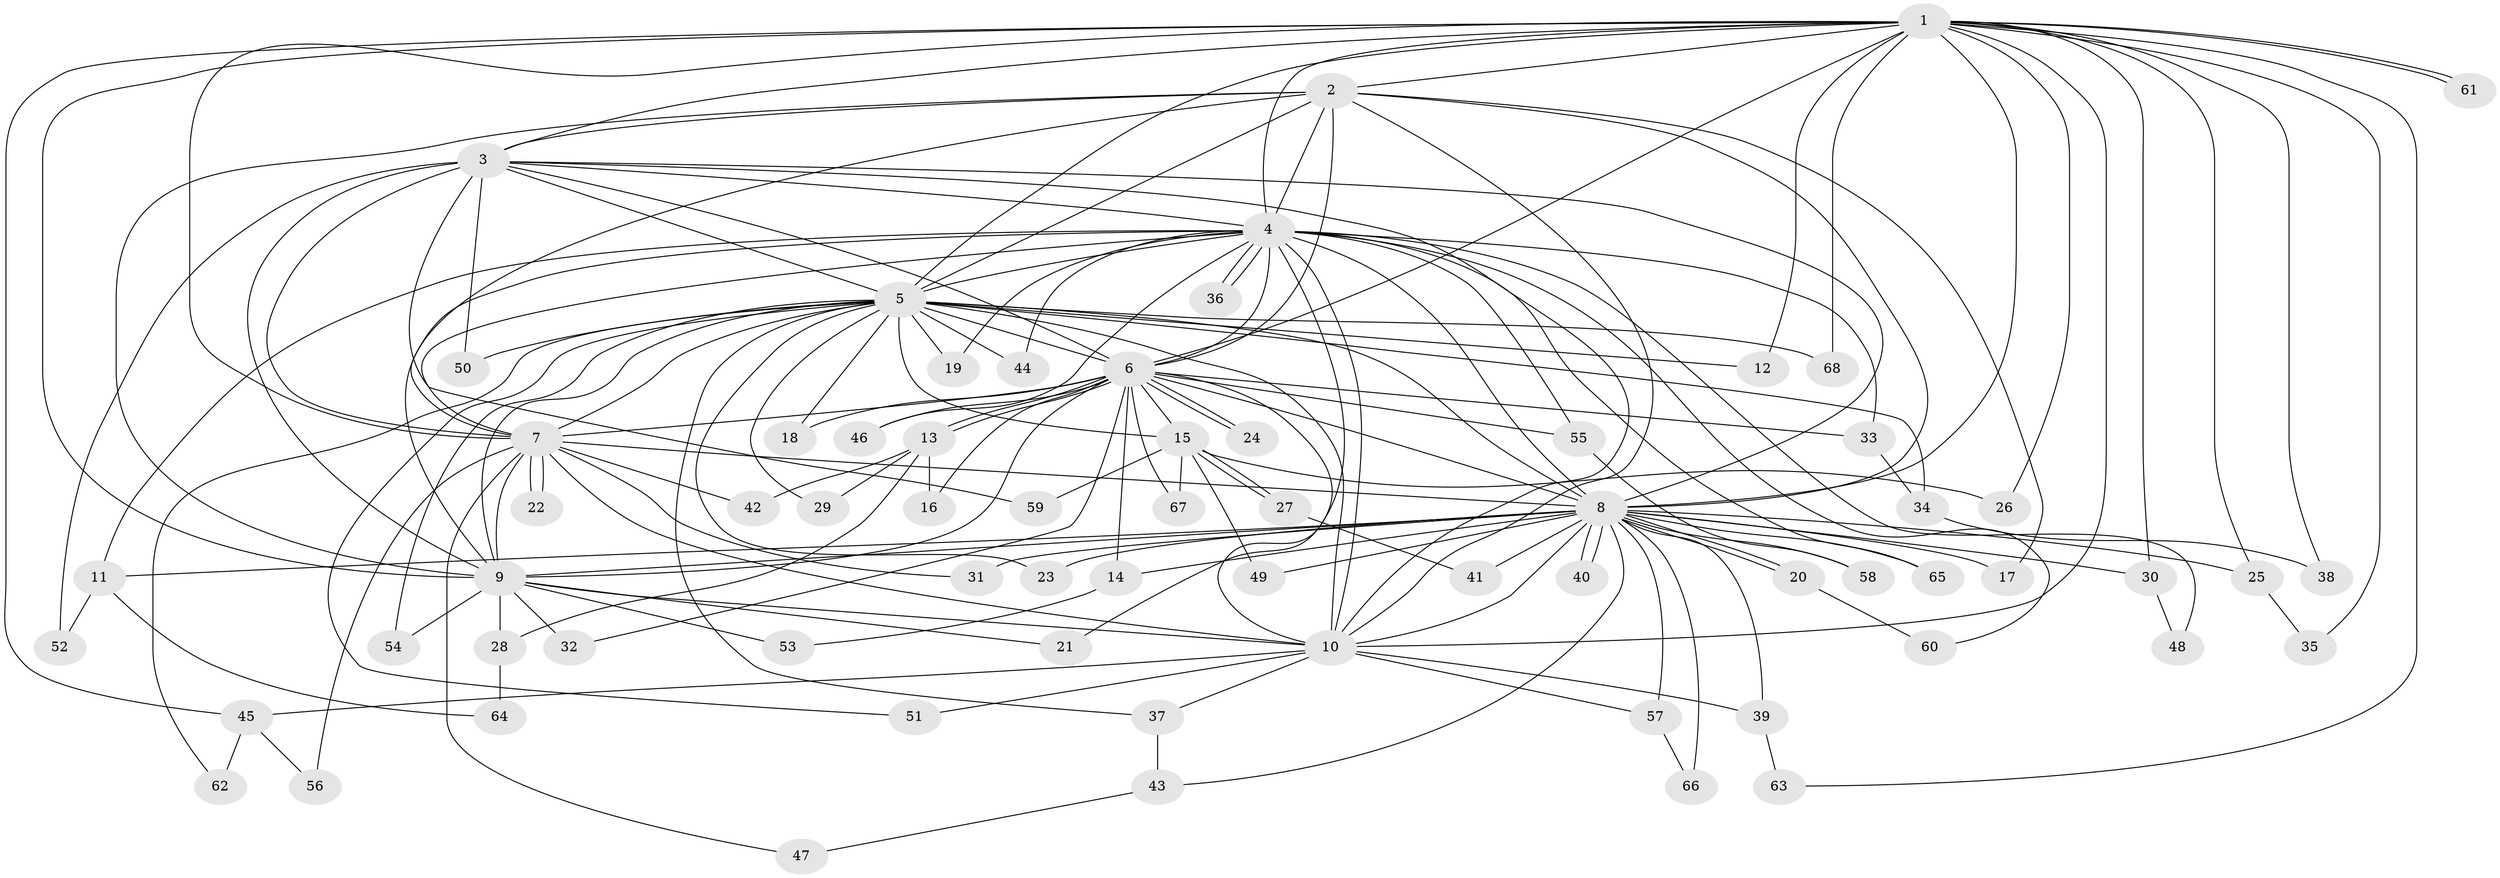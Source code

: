// coarse degree distribution, {12: 0.029411764705882353, 18: 0.029411764705882353, 8: 0.029411764705882353, 15: 0.029411764705882353, 13: 0.029411764705882353, 20: 0.029411764705882353, 9: 0.029411764705882353, 10: 0.029411764705882353, 5: 0.029411764705882353, 3: 0.20588235294117646, 2: 0.38235294117647056, 1: 0.14705882352941177}
// Generated by graph-tools (version 1.1) at 2025/49/03/04/25 22:49:35]
// undirected, 68 vertices, 161 edges
graph export_dot {
  node [color=gray90,style=filled];
  1;
  2;
  3;
  4;
  5;
  6;
  7;
  8;
  9;
  10;
  11;
  12;
  13;
  14;
  15;
  16;
  17;
  18;
  19;
  20;
  21;
  22;
  23;
  24;
  25;
  26;
  27;
  28;
  29;
  30;
  31;
  32;
  33;
  34;
  35;
  36;
  37;
  38;
  39;
  40;
  41;
  42;
  43;
  44;
  45;
  46;
  47;
  48;
  49;
  50;
  51;
  52;
  53;
  54;
  55;
  56;
  57;
  58;
  59;
  60;
  61;
  62;
  63;
  64;
  65;
  66;
  67;
  68;
  1 -- 2;
  1 -- 3;
  1 -- 4;
  1 -- 5;
  1 -- 6;
  1 -- 7;
  1 -- 8;
  1 -- 9;
  1 -- 10;
  1 -- 12;
  1 -- 25;
  1 -- 26;
  1 -- 30;
  1 -- 35;
  1 -- 38;
  1 -- 45;
  1 -- 61;
  1 -- 61;
  1 -- 63;
  1 -- 68;
  2 -- 3;
  2 -- 4;
  2 -- 5;
  2 -- 6;
  2 -- 7;
  2 -- 8;
  2 -- 9;
  2 -- 10;
  2 -- 17;
  3 -- 4;
  3 -- 5;
  3 -- 6;
  3 -- 7;
  3 -- 8;
  3 -- 9;
  3 -- 10;
  3 -- 50;
  3 -- 52;
  3 -- 59;
  4 -- 5;
  4 -- 6;
  4 -- 7;
  4 -- 8;
  4 -- 9;
  4 -- 10;
  4 -- 11;
  4 -- 19;
  4 -- 21;
  4 -- 33;
  4 -- 36;
  4 -- 36;
  4 -- 44;
  4 -- 46;
  4 -- 48;
  4 -- 55;
  4 -- 60;
  4 -- 65;
  5 -- 6;
  5 -- 7;
  5 -- 8;
  5 -- 9;
  5 -- 10;
  5 -- 12;
  5 -- 15;
  5 -- 18;
  5 -- 19;
  5 -- 23;
  5 -- 29;
  5 -- 34;
  5 -- 37;
  5 -- 44;
  5 -- 50;
  5 -- 51;
  5 -- 54;
  5 -- 62;
  5 -- 68;
  6 -- 7;
  6 -- 8;
  6 -- 9;
  6 -- 10;
  6 -- 13;
  6 -- 13;
  6 -- 14;
  6 -- 15;
  6 -- 16;
  6 -- 18;
  6 -- 24;
  6 -- 24;
  6 -- 32;
  6 -- 33;
  6 -- 46;
  6 -- 55;
  6 -- 67;
  7 -- 8;
  7 -- 9;
  7 -- 10;
  7 -- 22;
  7 -- 22;
  7 -- 31;
  7 -- 42;
  7 -- 47;
  7 -- 56;
  8 -- 9;
  8 -- 10;
  8 -- 11;
  8 -- 14;
  8 -- 17;
  8 -- 20;
  8 -- 20;
  8 -- 23;
  8 -- 25;
  8 -- 30;
  8 -- 31;
  8 -- 39;
  8 -- 40;
  8 -- 40;
  8 -- 41;
  8 -- 43;
  8 -- 49;
  8 -- 57;
  8 -- 58;
  8 -- 65;
  8 -- 66;
  9 -- 10;
  9 -- 21;
  9 -- 28;
  9 -- 32;
  9 -- 53;
  9 -- 54;
  10 -- 37;
  10 -- 39;
  10 -- 45;
  10 -- 51;
  10 -- 57;
  11 -- 52;
  11 -- 64;
  13 -- 16;
  13 -- 28;
  13 -- 29;
  13 -- 42;
  14 -- 53;
  15 -- 26;
  15 -- 27;
  15 -- 27;
  15 -- 49;
  15 -- 59;
  15 -- 67;
  20 -- 60;
  25 -- 35;
  27 -- 41;
  28 -- 64;
  30 -- 48;
  33 -- 34;
  34 -- 38;
  37 -- 43;
  39 -- 63;
  43 -- 47;
  45 -- 56;
  45 -- 62;
  55 -- 58;
  57 -- 66;
}
